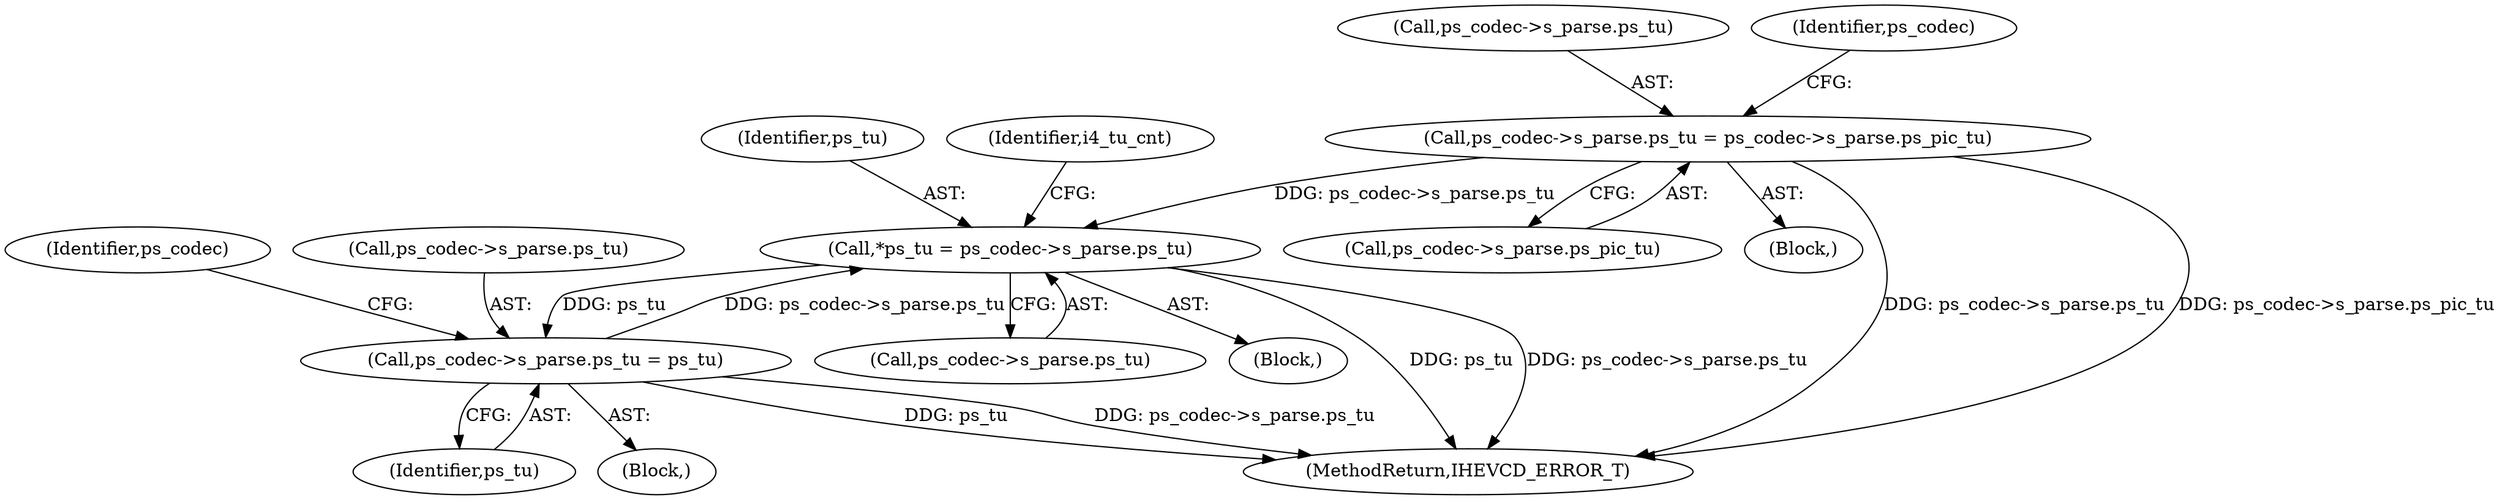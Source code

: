 digraph "0_Android_2b9fb0c2074d370a254b35e2489de2d94943578d@pointer" {
"1001061" [label="(Call,ps_codec->s_parse.ps_tu = ps_codec->s_parse.ps_pic_tu)"];
"1001786" [label="(Call,*ps_tu = ps_codec->s_parse.ps_tu)"];
"1001871" [label="(Call,ps_codec->s_parse.ps_tu = ps_tu)"];
"1001062" [label="(Call,ps_codec->s_parse.ps_tu)"];
"1001075" [label="(Identifier,ps_codec)"];
"1001788" [label="(Call,ps_codec->s_parse.ps_tu)"];
"1001061" [label="(Call,ps_codec->s_parse.ps_tu = ps_codec->s_parse.ps_pic_tu)"];
"1001067" [label="(Call,ps_codec->s_parse.ps_pic_tu)"];
"1001786" [label="(Call,*ps_tu = ps_codec->s_parse.ps_tu)"];
"1001787" [label="(Identifier,ps_tu)"];
"1001871" [label="(Call,ps_codec->s_parse.ps_tu = ps_tu)"];
"1001882" [label="(Identifier,ps_codec)"];
"1001872" [label="(Call,ps_codec->s_parse.ps_tu)"];
"1001784" [label="(Block,)"];
"1001877" [label="(Identifier,ps_tu)"];
"1001869" [label="(Block,)"];
"1001060" [label="(Block,)"];
"1004845" [label="(MethodReturn,IHEVCD_ERROR_T)"];
"1001795" [label="(Identifier,i4_tu_cnt)"];
"1001061" -> "1001060"  [label="AST: "];
"1001061" -> "1001067"  [label="CFG: "];
"1001062" -> "1001061"  [label="AST: "];
"1001067" -> "1001061"  [label="AST: "];
"1001075" -> "1001061"  [label="CFG: "];
"1001061" -> "1004845"  [label="DDG: ps_codec->s_parse.ps_tu"];
"1001061" -> "1004845"  [label="DDG: ps_codec->s_parse.ps_pic_tu"];
"1001061" -> "1001786"  [label="DDG: ps_codec->s_parse.ps_tu"];
"1001786" -> "1001784"  [label="AST: "];
"1001786" -> "1001788"  [label="CFG: "];
"1001787" -> "1001786"  [label="AST: "];
"1001788" -> "1001786"  [label="AST: "];
"1001795" -> "1001786"  [label="CFG: "];
"1001786" -> "1004845"  [label="DDG: ps_tu"];
"1001786" -> "1004845"  [label="DDG: ps_codec->s_parse.ps_tu"];
"1001871" -> "1001786"  [label="DDG: ps_codec->s_parse.ps_tu"];
"1001786" -> "1001871"  [label="DDG: ps_tu"];
"1001871" -> "1001869"  [label="AST: "];
"1001871" -> "1001877"  [label="CFG: "];
"1001872" -> "1001871"  [label="AST: "];
"1001877" -> "1001871"  [label="AST: "];
"1001882" -> "1001871"  [label="CFG: "];
"1001871" -> "1004845"  [label="DDG: ps_tu"];
"1001871" -> "1004845"  [label="DDG: ps_codec->s_parse.ps_tu"];
}

